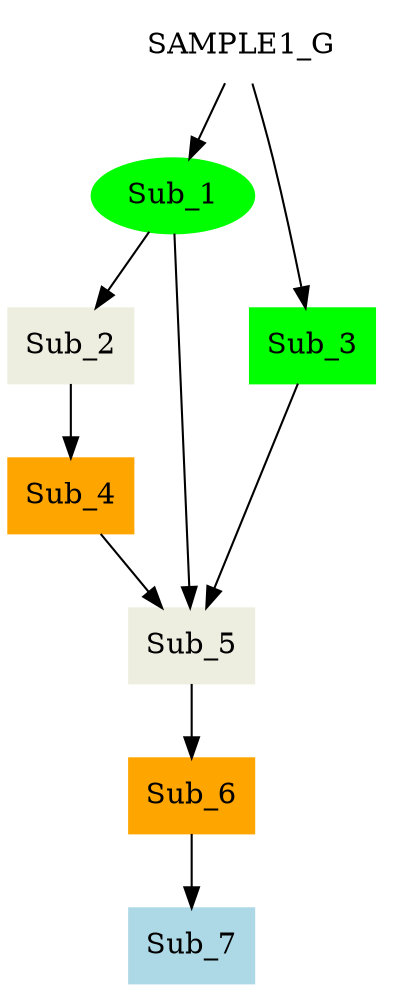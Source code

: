 digraph G {
	node [style=filled];
SAMPLE1_G;
 	SAMPLE1_G [color=white];
	SAMPLE1_G -> Sub_1;
 	Sub_1 [color=green1];
	Sub_1 -> Sub_2;
 	Sub_2 [color=ivory2, shape=box];
	Sub_2 -> Sub_4;
 	Sub_4 [color=orange1, shape=box];
	Sub_4 -> Sub_5;
 	Sub_1 -> Sub_5;
 	SAMPLE1_G -> Sub_3;
 	Sub_3 [color=green1, shape=box];
	Sub_3 -> Sub_5;
 	Sub_5 [color=ivory2, shape=box];
	Sub_5 -> Sub_6;
 	Sub_6 [color=orange1, shape=box];
	Sub_6 -> Sub_7;
 	Sub_7 [color=lightblue, shape=box];
}
